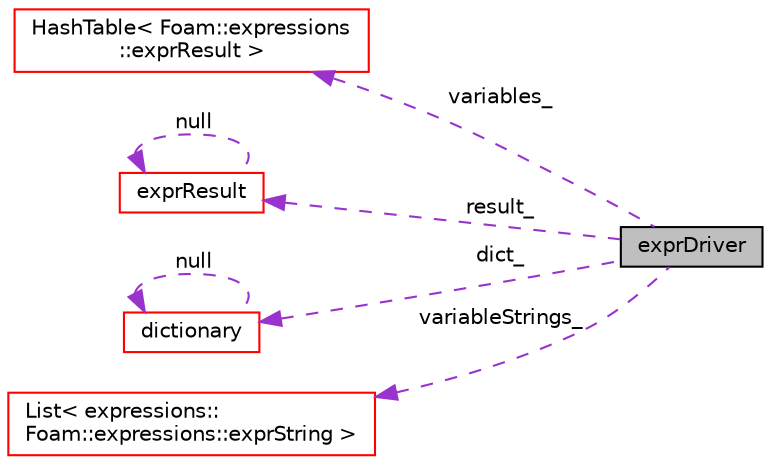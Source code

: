 digraph "exprDriver"
{
  bgcolor="transparent";
  edge [fontname="Helvetica",fontsize="10",labelfontname="Helvetica",labelfontsize="10"];
  node [fontname="Helvetica",fontsize="10",shape=record];
  rankdir="LR";
  Node1 [label="exprDriver",height=0.2,width=0.4,color="black", fillcolor="grey75", style="filled" fontcolor="black"];
  Node2 -> Node1 [dir="back",color="darkorchid3",fontsize="10",style="dashed",label=" variables_" ,fontname="Helvetica"];
  Node2 [label="HashTable\< Foam::expressions\l::exprResult \>",height=0.2,width=0.4,color="red",URL="$classFoam_1_1HashTable.html"];
  Node3 -> Node1 [dir="back",color="darkorchid3",fontsize="10",style="dashed",label=" result_" ,fontname="Helvetica"];
  Node3 [label="exprResult",height=0.2,width=0.4,color="red",URL="$classFoam_1_1expressions_1_1exprResult.html",tooltip="A polymorphic field/result from evaluating an expression. "];
  Node3 -> Node3 [dir="back",color="darkorchid3",fontsize="10",style="dashed",label=" null" ,fontname="Helvetica"];
  Node4 -> Node1 [dir="back",color="darkorchid3",fontsize="10",style="dashed",label=" dict_" ,fontname="Helvetica"];
  Node4 [label="dictionary",height=0.2,width=0.4,color="red",URL="$classFoam_1_1dictionary.html",tooltip="A list of keyword definitions, which are a keyword followed by a number of values (eg..."];
  Node4 -> Node4 [dir="back",color="darkorchid3",fontsize="10",style="dashed",label=" null" ,fontname="Helvetica"];
  Node5 -> Node1 [dir="back",color="darkorchid3",fontsize="10",style="dashed",label=" variableStrings_" ,fontname="Helvetica"];
  Node5 [label="List\< expressions::\lFoam::expressions::exprString \>",height=0.2,width=0.4,color="red",URL="$classFoam_1_1List.html"];
}
